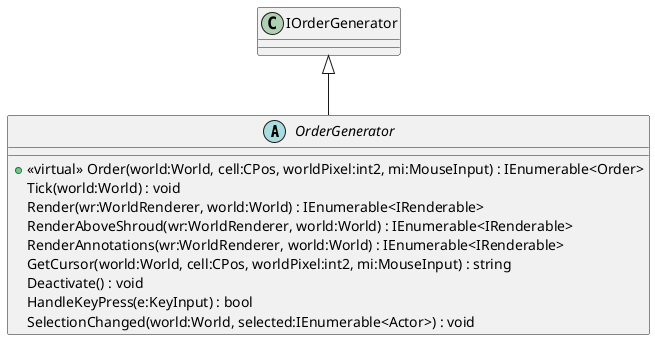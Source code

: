 @startuml
abstract class OrderGenerator {
    + <<virtual>> Order(world:World, cell:CPos, worldPixel:int2, mi:MouseInput) : IEnumerable<Order>
    Tick(world:World) : void
    Render(wr:WorldRenderer, world:World) : IEnumerable<IRenderable>
    RenderAboveShroud(wr:WorldRenderer, world:World) : IEnumerable<IRenderable>
    RenderAnnotations(wr:WorldRenderer, world:World) : IEnumerable<IRenderable>
    GetCursor(world:World, cell:CPos, worldPixel:int2, mi:MouseInput) : string
    Deactivate() : void
    HandleKeyPress(e:KeyInput) : bool
    SelectionChanged(world:World, selected:IEnumerable<Actor>) : void
}
IOrderGenerator <|-- OrderGenerator
@enduml
